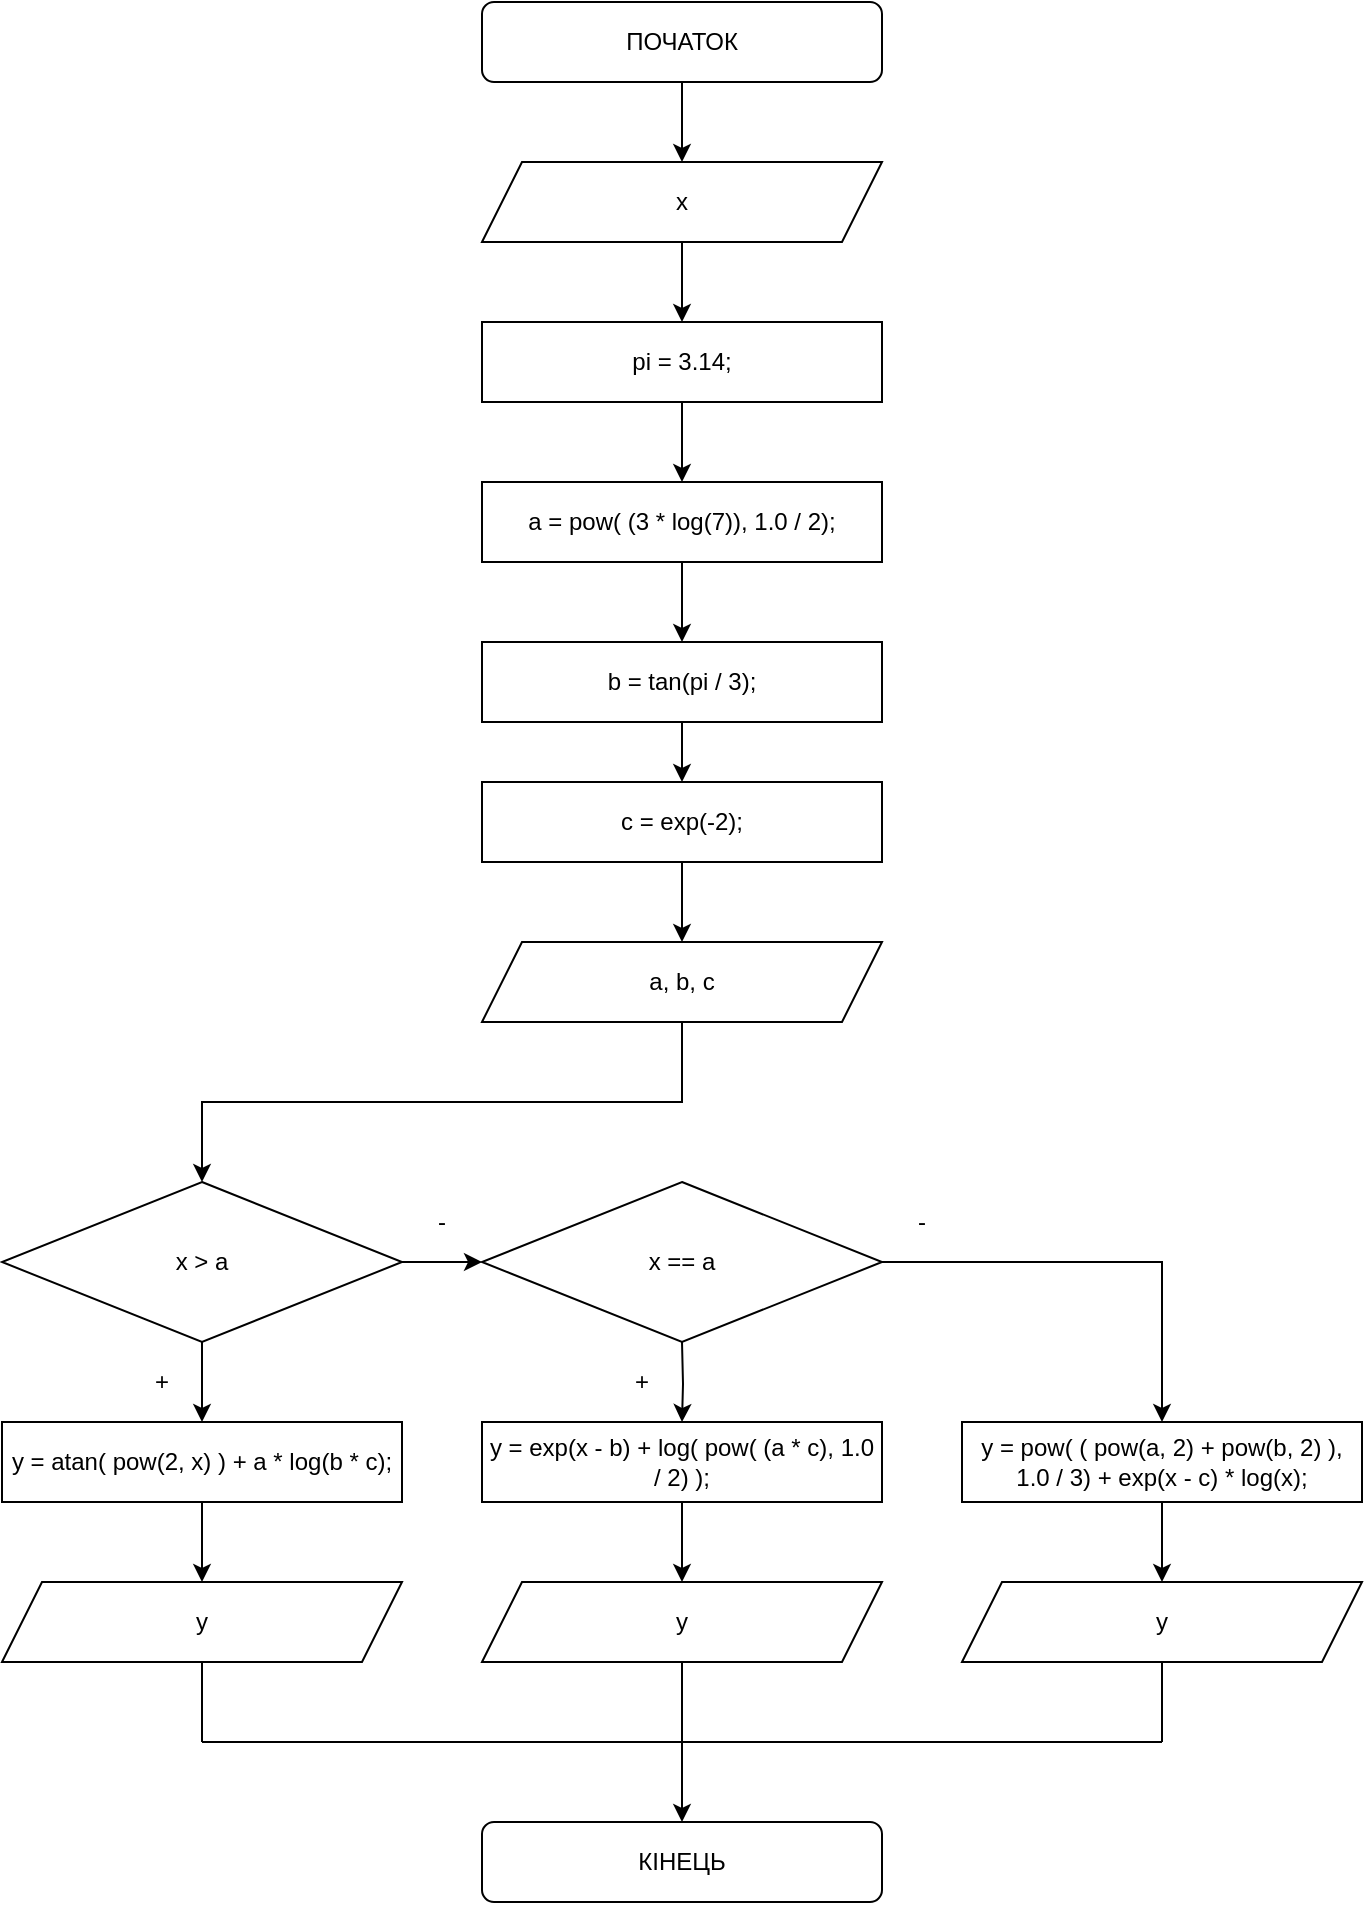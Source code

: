 <mxfile version="16.5.1" type="device"><diagram id="Xj9Jg9DmBvNfbYtquHL1" name="Страница 1"><mxGraphModel dx="868" dy="563" grid="1" gridSize="10" guides="1" tooltips="1" connect="1" arrows="1" fold="1" page="1" pageScale="1" pageWidth="827" pageHeight="1169" math="0" shadow="0"><root><mxCell id="0"/><mxCell id="1" parent="0"/><mxCell id="kE3eGietK-6cFKvTDqvr-4" value="" style="edgeStyle=orthogonalEdgeStyle;rounded=0;orthogonalLoop=1;jettySize=auto;html=1;" parent="1" source="kE3eGietK-6cFKvTDqvr-1" target="kE3eGietK-6cFKvTDqvr-3" edge="1"><mxGeometry relative="1" as="geometry"/></mxCell><mxCell id="kE3eGietK-6cFKvTDqvr-1" value="ПОЧАТОК" style="rounded=1;whiteSpace=wrap;html=1;" parent="1" vertex="1"><mxGeometry x="320" y="40" width="200" height="40" as="geometry"/></mxCell><mxCell id="kE3eGietK-6cFKvTDqvr-2" value="КІНЕЦЬ" style="rounded=1;whiteSpace=wrap;html=1;" parent="1" vertex="1"><mxGeometry x="320" y="950" width="200" height="40" as="geometry"/></mxCell><mxCell id="VZuoqFyYrOe4tzAGW53R-2" value="" style="edgeStyle=orthogonalEdgeStyle;rounded=0;orthogonalLoop=1;jettySize=auto;html=1;" edge="1" parent="1" source="kE3eGietK-6cFKvTDqvr-3" target="VZuoqFyYrOe4tzAGW53R-1"><mxGeometry relative="1" as="geometry"/></mxCell><mxCell id="kE3eGietK-6cFKvTDqvr-3" value="x" style="shape=parallelogram;perimeter=parallelogramPerimeter;whiteSpace=wrap;html=1;fixedSize=1;" parent="1" vertex="1"><mxGeometry x="320" y="120" width="200" height="40" as="geometry"/></mxCell><mxCell id="kE3eGietK-6cFKvTDqvr-10" value="" style="edgeStyle=orthogonalEdgeStyle;rounded=0;orthogonalLoop=1;jettySize=auto;html=1;" parent="1" source="kE3eGietK-6cFKvTDqvr-5" target="kE3eGietK-6cFKvTDqvr-6" edge="1"><mxGeometry relative="1" as="geometry"/></mxCell><mxCell id="kE3eGietK-6cFKvTDqvr-5" value="&lt;div&gt;a = pow( (3 * log(7)), 1.0 / 2);&lt;/div&gt;" style="rounded=0;whiteSpace=wrap;html=1;" parent="1" vertex="1"><mxGeometry x="320" y="280" width="200" height="40" as="geometry"/></mxCell><mxCell id="kE3eGietK-6cFKvTDqvr-11" value="" style="edgeStyle=orthogonalEdgeStyle;rounded=0;orthogonalLoop=1;jettySize=auto;html=1;" parent="1" source="kE3eGietK-6cFKvTDqvr-6" target="kE3eGietK-6cFKvTDqvr-7" edge="1"><mxGeometry relative="1" as="geometry"/></mxCell><mxCell id="kE3eGietK-6cFKvTDqvr-6" value="b = tan(pi / 3);" style="rounded=0;whiteSpace=wrap;html=1;" parent="1" vertex="1"><mxGeometry x="320" y="360" width="200" height="40" as="geometry"/></mxCell><mxCell id="kE3eGietK-6cFKvTDqvr-12" value="" style="edgeStyle=orthogonalEdgeStyle;rounded=0;orthogonalLoop=1;jettySize=auto;html=1;" parent="1" source="kE3eGietK-6cFKvTDqvr-7" target="kE3eGietK-6cFKvTDqvr-8" edge="1"><mxGeometry relative="1" as="geometry"/></mxCell><mxCell id="kE3eGietK-6cFKvTDqvr-7" value="c = exp(-2);" style="rounded=0;whiteSpace=wrap;html=1;" parent="1" vertex="1"><mxGeometry x="320" y="430" width="200" height="40" as="geometry"/></mxCell><mxCell id="kE3eGietK-6cFKvTDqvr-16" value="" style="edgeStyle=orthogonalEdgeStyle;rounded=0;orthogonalLoop=1;jettySize=auto;html=1;entryX=0.5;entryY=0;entryDx=0;entryDy=0;" parent="1" source="kE3eGietK-6cFKvTDqvr-8" target="kE3eGietK-6cFKvTDqvr-13" edge="1"><mxGeometry relative="1" as="geometry"><Array as="points"><mxPoint x="420" y="590"/><mxPoint x="180" y="590"/></Array></mxGeometry></mxCell><mxCell id="kE3eGietK-6cFKvTDqvr-8" value="a, b, c" style="shape=parallelogram;perimeter=parallelogramPerimeter;whiteSpace=wrap;html=1;fixedSize=1;" parent="1" vertex="1"><mxGeometry x="320" y="510" width="200" height="40" as="geometry"/></mxCell><mxCell id="kE3eGietK-6cFKvTDqvr-15" value="" style="edgeStyle=orthogonalEdgeStyle;rounded=0;orthogonalLoop=1;jettySize=auto;html=1;" parent="1" source="kE3eGietK-6cFKvTDqvr-13" target="kE3eGietK-6cFKvTDqvr-14" edge="1"><mxGeometry relative="1" as="geometry"/></mxCell><mxCell id="kE3eGietK-6cFKvTDqvr-18" value="" style="edgeStyle=orthogonalEdgeStyle;rounded=0;orthogonalLoop=1;jettySize=auto;html=1;" parent="1" source="kE3eGietK-6cFKvTDqvr-13" target="kE3eGietK-6cFKvTDqvr-17" edge="1"><mxGeometry relative="1" as="geometry"/></mxCell><mxCell id="kE3eGietK-6cFKvTDqvr-13" value="x &amp;gt; a" style="rhombus;whiteSpace=wrap;html=1;" parent="1" vertex="1"><mxGeometry x="80" y="630" width="200" height="80" as="geometry"/></mxCell><mxCell id="kE3eGietK-6cFKvTDqvr-29" value="" style="edgeStyle=orthogonalEdgeStyle;rounded=0;orthogonalLoop=1;jettySize=auto;html=1;" parent="1" source="kE3eGietK-6cFKvTDqvr-14" target="kE3eGietK-6cFKvTDqvr-27" edge="1"><mxGeometry relative="1" as="geometry"/></mxCell><mxCell id="kE3eGietK-6cFKvTDqvr-14" value="x == a" style="rhombus;whiteSpace=wrap;html=1;" parent="1" vertex="1"><mxGeometry x="320" y="630" width="200" height="80" as="geometry"/></mxCell><mxCell id="kE3eGietK-6cFKvTDqvr-20" value="" style="edgeStyle=orthogonalEdgeStyle;rounded=0;orthogonalLoop=1;jettySize=auto;html=1;" parent="1" source="kE3eGietK-6cFKvTDqvr-17" target="kE3eGietK-6cFKvTDqvr-19" edge="1"><mxGeometry relative="1" as="geometry"/></mxCell><mxCell id="kE3eGietK-6cFKvTDqvr-17" value="y = atan( pow(2, x) ) + a * log(b * c);" style="rounded=0;whiteSpace=wrap;html=1;" parent="1" vertex="1"><mxGeometry x="80" y="750" width="200" height="40" as="geometry"/></mxCell><mxCell id="kE3eGietK-6cFKvTDqvr-19" value="y" style="shape=parallelogram;perimeter=parallelogramPerimeter;whiteSpace=wrap;html=1;fixedSize=1;" parent="1" vertex="1"><mxGeometry x="80" y="830" width="200" height="40" as="geometry"/></mxCell><mxCell id="kE3eGietK-6cFKvTDqvr-21" value="" style="edgeStyle=orthogonalEdgeStyle;rounded=0;orthogonalLoop=1;jettySize=auto;html=1;" parent="1" target="kE3eGietK-6cFKvTDqvr-23" edge="1"><mxGeometry relative="1" as="geometry"><mxPoint x="420" y="710" as="sourcePoint"/></mxGeometry></mxCell><mxCell id="kE3eGietK-6cFKvTDqvr-22" value="" style="edgeStyle=orthogonalEdgeStyle;rounded=0;orthogonalLoop=1;jettySize=auto;html=1;" parent="1" source="kE3eGietK-6cFKvTDqvr-23" target="kE3eGietK-6cFKvTDqvr-24" edge="1"><mxGeometry relative="1" as="geometry"/></mxCell><mxCell id="kE3eGietK-6cFKvTDqvr-23" value="y = exp(x - b) + log( pow( (a * c), 1.0 / 2) );" style="rounded=0;whiteSpace=wrap;html=1;" parent="1" vertex="1"><mxGeometry x="320" y="750" width="200" height="40" as="geometry"/></mxCell><mxCell id="zbYgM0ZVAb8PeGYK3q0b-1" value="" style="edgeStyle=orthogonalEdgeStyle;rounded=0;orthogonalLoop=1;jettySize=auto;html=1;" parent="1" source="kE3eGietK-6cFKvTDqvr-24" target="kE3eGietK-6cFKvTDqvr-2" edge="1"><mxGeometry relative="1" as="geometry"/></mxCell><mxCell id="kE3eGietK-6cFKvTDqvr-24" value="y" style="shape=parallelogram;perimeter=parallelogramPerimeter;whiteSpace=wrap;html=1;fixedSize=1;" parent="1" vertex="1"><mxGeometry x="320" y="830" width="200" height="40" as="geometry"/></mxCell><mxCell id="kE3eGietK-6cFKvTDqvr-26" value="" style="edgeStyle=orthogonalEdgeStyle;rounded=0;orthogonalLoop=1;jettySize=auto;html=1;" parent="1" source="kE3eGietK-6cFKvTDqvr-27" target="kE3eGietK-6cFKvTDqvr-28" edge="1"><mxGeometry relative="1" as="geometry"/></mxCell><mxCell id="kE3eGietK-6cFKvTDqvr-27" value="y = pow( ( pow(a, 2) + pow(b, 2) ), 1.0 / 3) + exp(x - c) * log(x);" style="rounded=0;whiteSpace=wrap;html=1;" parent="1" vertex="1"><mxGeometry x="560" y="750" width="200" height="40" as="geometry"/></mxCell><mxCell id="kE3eGietK-6cFKvTDqvr-28" value="y" style="shape=parallelogram;perimeter=parallelogramPerimeter;whiteSpace=wrap;html=1;fixedSize=1;" parent="1" vertex="1"><mxGeometry x="560" y="830" width="200" height="40" as="geometry"/></mxCell><mxCell id="kE3eGietK-6cFKvTDqvr-31" value="" style="endArrow=none;html=1;rounded=0;" parent="1" edge="1"><mxGeometry width="50" height="50" relative="1" as="geometry"><mxPoint x="180" y="910" as="sourcePoint"/><mxPoint x="660" y="910" as="targetPoint"/></mxGeometry></mxCell><mxCell id="kE3eGietK-6cFKvTDqvr-33" value="" style="endArrow=none;html=1;rounded=0;entryX=0.5;entryY=1;entryDx=0;entryDy=0;" parent="1" target="kE3eGietK-6cFKvTDqvr-28" edge="1"><mxGeometry width="50" height="50" relative="1" as="geometry"><mxPoint x="660" y="910" as="sourcePoint"/><mxPoint x="650" y="940" as="targetPoint"/></mxGeometry></mxCell><mxCell id="kE3eGietK-6cFKvTDqvr-34" value="-" style="text;html=1;strokeColor=none;fillColor=none;align=center;verticalAlign=middle;whiteSpace=wrap;rounded=0;" parent="1" vertex="1"><mxGeometry x="280" y="630" width="40" height="40" as="geometry"/></mxCell><mxCell id="kE3eGietK-6cFKvTDqvr-35" value="-" style="text;html=1;strokeColor=none;fillColor=none;align=center;verticalAlign=middle;whiteSpace=wrap;rounded=0;" parent="1" vertex="1"><mxGeometry x="520" y="630" width="40" height="40" as="geometry"/></mxCell><mxCell id="kE3eGietK-6cFKvTDqvr-36" value="+" style="text;html=1;strokeColor=none;fillColor=none;align=center;verticalAlign=middle;whiteSpace=wrap;rounded=0;" parent="1" vertex="1"><mxGeometry x="140" y="710" width="40" height="40" as="geometry"/></mxCell><mxCell id="kE3eGietK-6cFKvTDqvr-37" value="+" style="text;html=1;strokeColor=none;fillColor=none;align=center;verticalAlign=middle;whiteSpace=wrap;rounded=0;" parent="1" vertex="1"><mxGeometry x="380" y="710" width="40" height="40" as="geometry"/></mxCell><mxCell id="zbYgM0ZVAb8PeGYK3q0b-2" value="" style="endArrow=none;html=1;rounded=0;entryX=0.5;entryY=1;entryDx=0;entryDy=0;" parent="1" target="kE3eGietK-6cFKvTDqvr-19" edge="1"><mxGeometry width="50" height="50" relative="1" as="geometry"><mxPoint x="180" y="910" as="sourcePoint"/><mxPoint x="190" y="930" as="targetPoint"/></mxGeometry></mxCell><mxCell id="VZuoqFyYrOe4tzAGW53R-3" value="" style="edgeStyle=orthogonalEdgeStyle;rounded=0;orthogonalLoop=1;jettySize=auto;html=1;" edge="1" parent="1" source="VZuoqFyYrOe4tzAGW53R-1" target="kE3eGietK-6cFKvTDqvr-5"><mxGeometry relative="1" as="geometry"/></mxCell><mxCell id="VZuoqFyYrOe4tzAGW53R-1" value="pi = 3.14;" style="rounded=0;whiteSpace=wrap;html=1;" vertex="1" parent="1"><mxGeometry x="320" y="200" width="200" height="40" as="geometry"/></mxCell></root></mxGraphModel></diagram></mxfile>